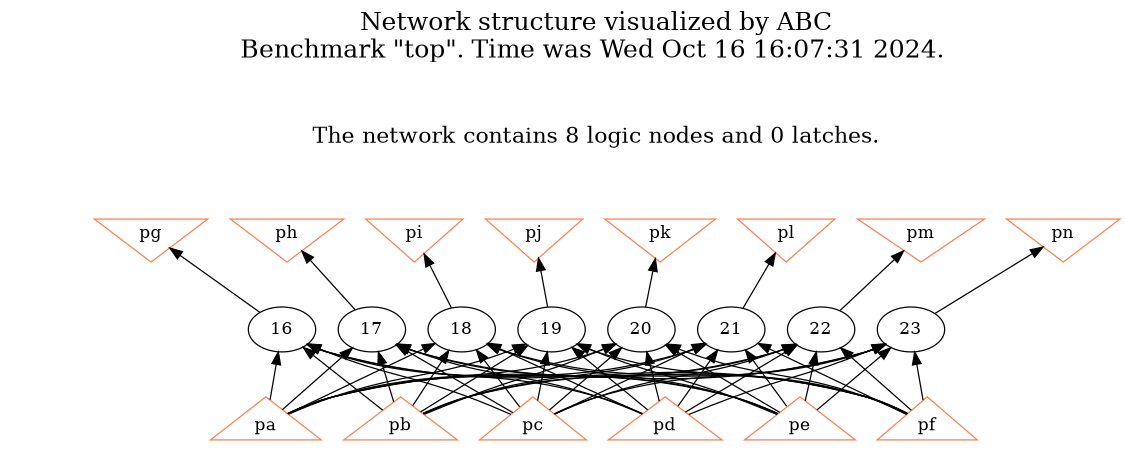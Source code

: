 # Network structure generated by ABC

digraph network {
size = "7.5,10";
center = true;
edge [dir = back];

{
  node [shape = plaintext];
  edge [style = invis];
  LevelTitle1 [label=""];
  LevelTitle2 [label=""];
  Level2 [label = ""];
  Level1 [label = ""];
  Level0 [label = ""];
  LevelTitle1 ->  LevelTitle2 ->  Level2 ->  Level1 ->  Level0;
}

{
  rank = same;
  LevelTitle1;
  title1 [shape=plaintext,
          fontsize=20,
          fontname = "Times-Roman",
          label="Network structure visualized by ABC\nBenchmark \"top\". Time was Wed Oct 16 16:07:31 2024. "
         ];
}

{
  rank = same;
  LevelTitle2;
  title2 [shape=plaintext,
          fontsize=18,
          fontname = "Times-Roman",
          label="The network contains 8 logic nodes and 0 latches.\n"
         ];
}

{
  rank = same;
  Level2;
  Node7 [label = "pg", shape = invtriangle, color = coral, fillcolor = coral];
  Node8 [label = "ph", shape = invtriangle, color = coral, fillcolor = coral];
  Node9 [label = "pi", shape = invtriangle, color = coral, fillcolor = coral];
  Node10 [label = "pj", shape = invtriangle, color = coral, fillcolor = coral];
  Node11 [label = "pk", shape = invtriangle, color = coral, fillcolor = coral];
  Node12 [label = "pl", shape = invtriangle, color = coral, fillcolor = coral];
  Node13 [label = "pm", shape = invtriangle, color = coral, fillcolor = coral];
  Node14 [label = "pn", shape = invtriangle, color = coral, fillcolor = coral];
}

{
  rank = same;
  Level1;
  Node16 [label = "16\n", shape = ellipse];
  Node17 [label = "17\n", shape = ellipse];
  Node18 [label = "18\n", shape = ellipse];
  Node19 [label = "19\n", shape = ellipse];
  Node20 [label = "20\n", shape = ellipse];
  Node21 [label = "21\n", shape = ellipse];
  Node22 [label = "22\n", shape = ellipse];
  Node23 [label = "23\n", shape = ellipse];
}

{
  rank = same;
  Level0;
  Node1 [label = "pa", shape = triangle, color = coral, fillcolor = coral];
  Node2 [label = "pb", shape = triangle, color = coral, fillcolor = coral];
  Node3 [label = "pc", shape = triangle, color = coral, fillcolor = coral];
  Node4 [label = "pd", shape = triangle, color = coral, fillcolor = coral];
  Node5 [label = "pe", shape = triangle, color = coral, fillcolor = coral];
  Node6 [label = "pf", shape = triangle, color = coral, fillcolor = coral];
}

title1 -> title2 [style = invis];
title2 -> Node7 [style = invis];
title2 -> Node8 [style = invis];
title2 -> Node9 [style = invis];
title2 -> Node10 [style = invis];
title2 -> Node11 [style = invis];
title2 -> Node12 [style = invis];
title2 -> Node13 [style = invis];
title2 -> Node14 [style = invis];
Node7 -> Node8 [style = invis];
Node8 -> Node9 [style = invis];
Node9 -> Node10 [style = invis];
Node10 -> Node11 [style = invis];
Node11 -> Node12 [style = invis];
Node12 -> Node13 [style = invis];
Node13 -> Node14 [style = invis];
Node7 -> Node16 [style = solid];
Node8 -> Node17 [style = solid];
Node9 -> Node18 [style = solid];
Node10 -> Node19 [style = solid];
Node11 -> Node20 [style = solid];
Node12 -> Node21 [style = solid];
Node13 -> Node22 [style = solid];
Node14 -> Node23 [style = solid];
Node16 -> Node1 [style = solid];
Node16 -> Node2 [style = solid];
Node16 -> Node3 [style = solid];
Node16 -> Node4 [style = solid];
Node16 -> Node5 [style = solid];
Node16 -> Node6 [style = solid];
Node17 -> Node1 [style = solid];
Node17 -> Node2 [style = solid];
Node17 -> Node3 [style = solid];
Node17 -> Node4 [style = solid];
Node17 -> Node5 [style = solid];
Node17 -> Node6 [style = solid];
Node18 -> Node1 [style = solid];
Node18 -> Node2 [style = solid];
Node18 -> Node3 [style = solid];
Node18 -> Node4 [style = solid];
Node18 -> Node5 [style = solid];
Node18 -> Node6 [style = solid];
Node19 -> Node1 [style = solid];
Node19 -> Node2 [style = solid];
Node19 -> Node3 [style = solid];
Node19 -> Node4 [style = solid];
Node19 -> Node5 [style = solid];
Node19 -> Node6 [style = solid];
Node20 -> Node1 [style = solid];
Node20 -> Node2 [style = solid];
Node20 -> Node3 [style = solid];
Node20 -> Node4 [style = solid];
Node20 -> Node5 [style = solid];
Node20 -> Node6 [style = solid];
Node21 -> Node1 [style = solid];
Node21 -> Node2 [style = solid];
Node21 -> Node3 [style = solid];
Node21 -> Node4 [style = solid];
Node21 -> Node5 [style = solid];
Node21 -> Node6 [style = solid];
Node22 -> Node1 [style = solid];
Node22 -> Node2 [style = solid];
Node22 -> Node3 [style = solid];
Node22 -> Node4 [style = solid];
Node22 -> Node5 [style = solid];
Node22 -> Node6 [style = solid];
Node23 -> Node1 [style = solid];
Node23 -> Node2 [style = solid];
Node23 -> Node3 [style = solid];
Node23 -> Node4 [style = solid];
Node23 -> Node5 [style = solid];
Node23 -> Node6 [style = solid];
}

